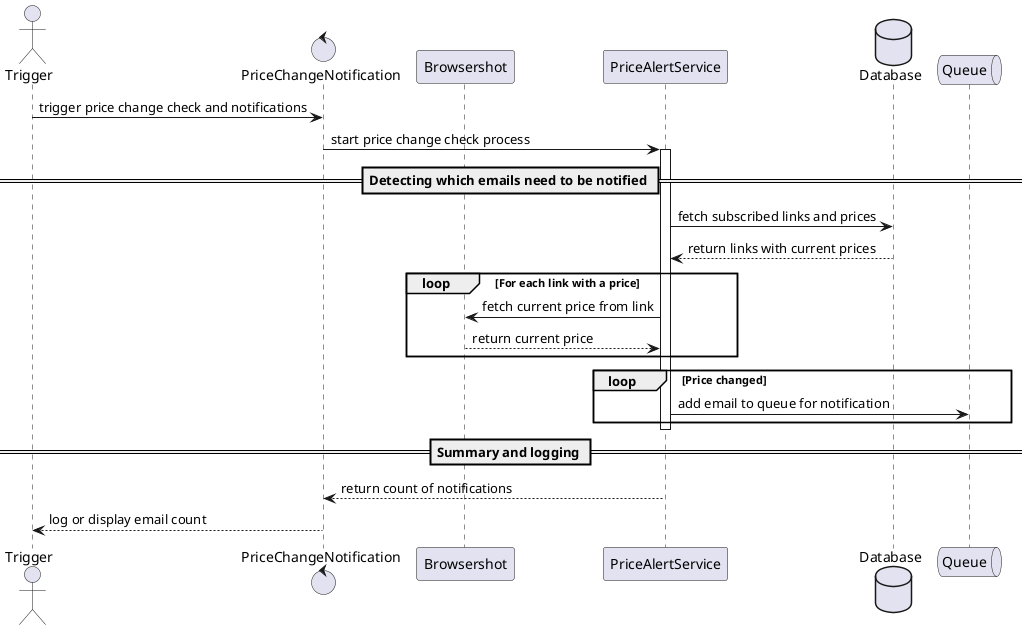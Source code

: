 @startuml
'autonumber

actor Trigger as Trigger
control PriceChangeNotification as PriceChangeNotification
participant Browsershot as Browsershot
participant PriceAlertService as PriceAlertService
database Database as Database
queue Queue as Queue

Trigger -> PriceChangeNotification : trigger price change check and notifications

PriceChangeNotification -> PriceAlertService : start price change check process
activate PriceAlertService

== Detecting which emails need to be notified ==

PriceAlertService -> Database : fetch subscribed links and prices
Database --> PriceAlertService : return links with current prices

loop For each link with a price
    PriceAlertService -> Browsershot : fetch current price from link
    Browsershot --> PriceAlertService : return current price
end

loop Price changed
    PriceAlertService -> Queue : add email to queue for notification
end

deactivate PriceAlertService

== Summary and logging ==

PriceAlertService --> PriceChangeNotification : return count of notifications
PriceChangeNotification --> Trigger : log or display email count

@enduml
